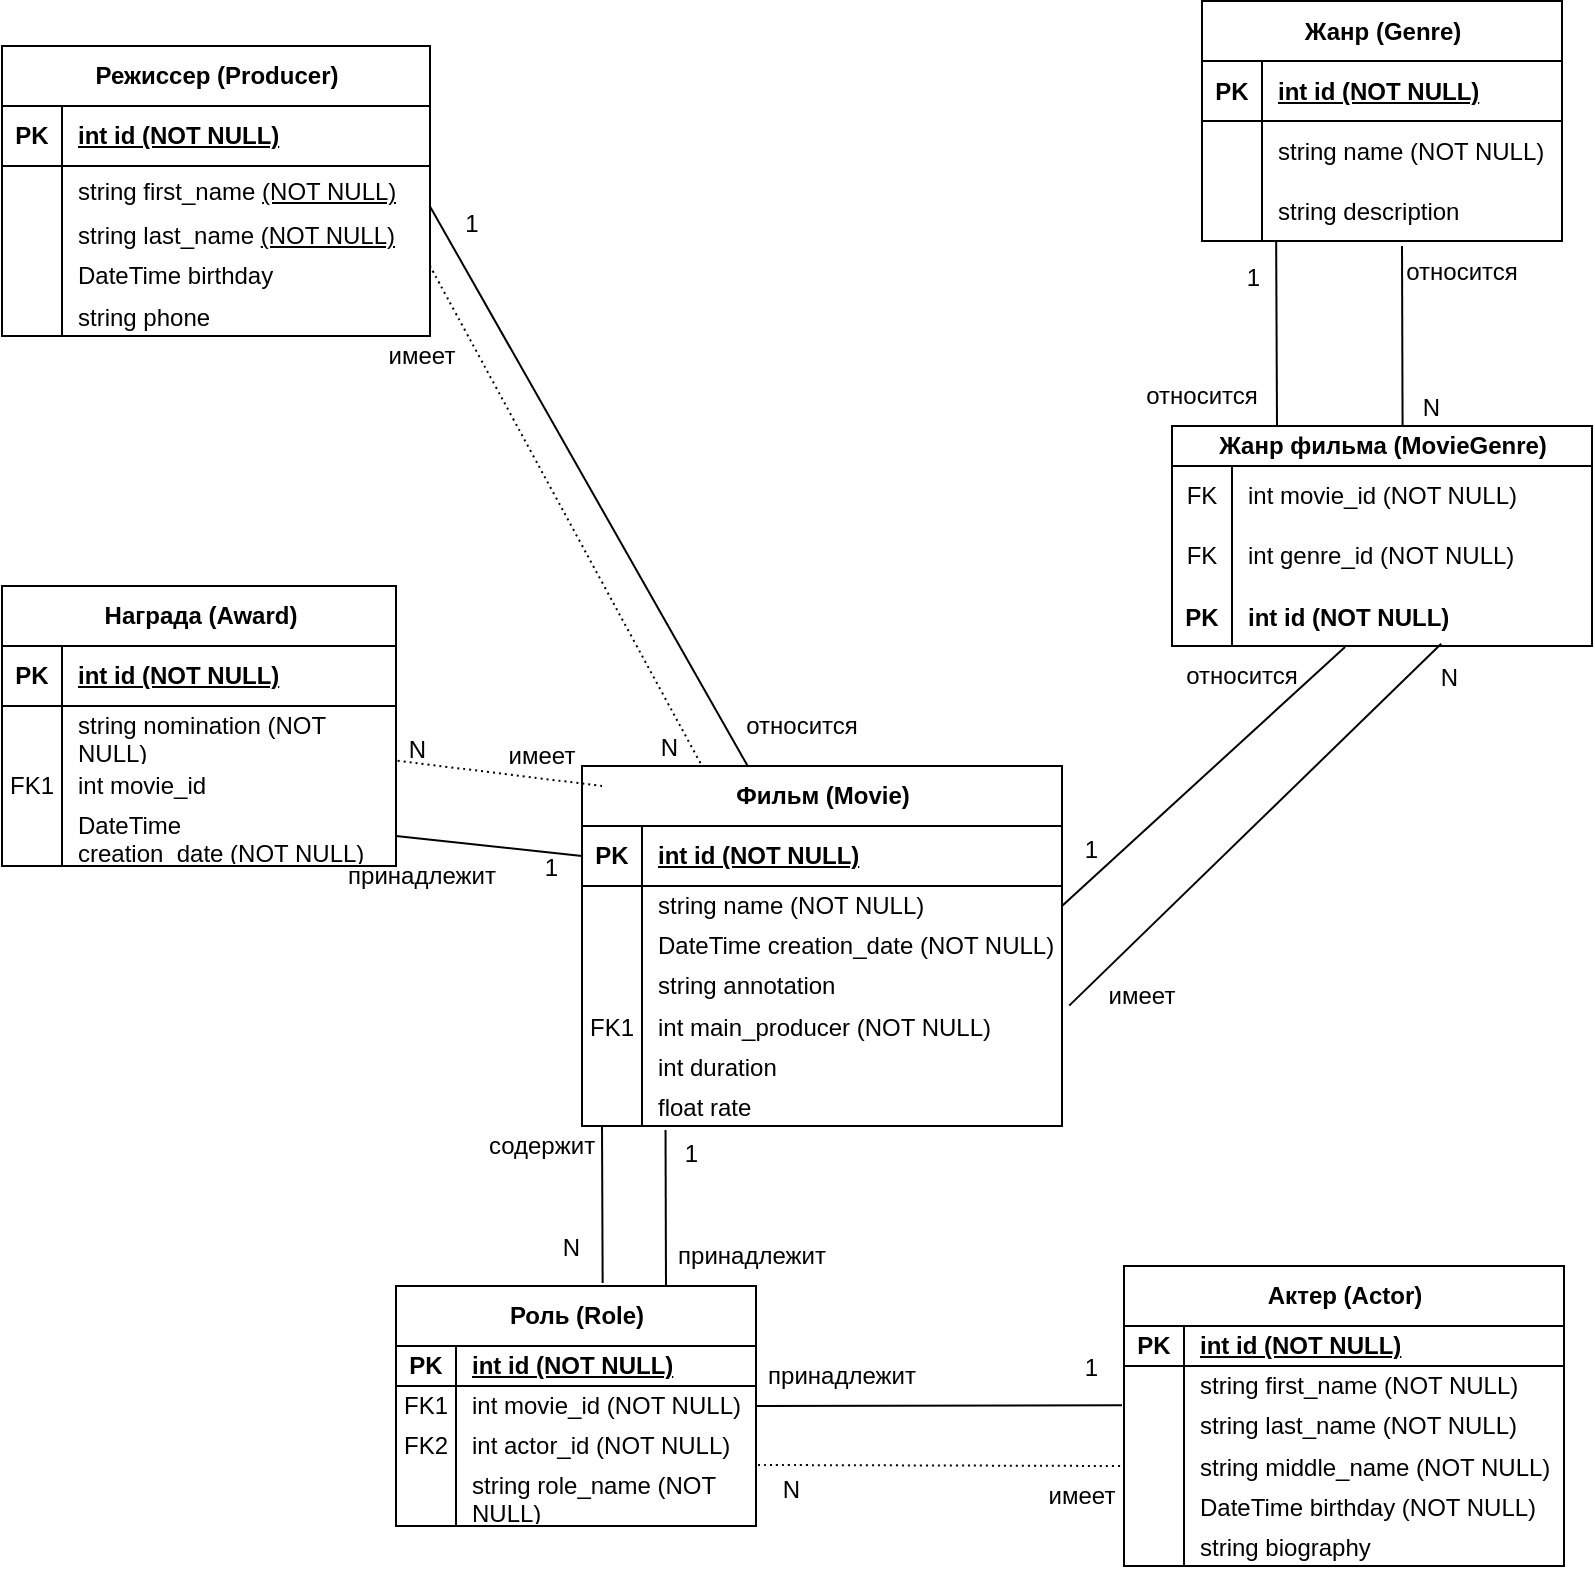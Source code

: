 <mxfile version="26.0.14">
  <diagram id="R2lEEEUBdFMjLlhIrx00" name="Page-1">
    <mxGraphModel dx="992" dy="428" grid="1" gridSize="10" guides="1" tooltips="1" connect="1" arrows="1" fold="1" page="1" pageScale="1" pageWidth="850" pageHeight="1100" math="0" shadow="0" extFonts="Permanent Marker^https://fonts.googleapis.com/css?family=Permanent+Marker">
      <root>
        <mxCell id="0" />
        <mxCell id="1" parent="0" />
        <mxCell id="qxMyWzPqdfgqMwpPQ5BD-3" value="Фильм (Movie)" style="shape=table;startSize=30;container=1;collapsible=1;childLayout=tableLayout;fixedRows=1;rowLines=0;fontStyle=1;align=center;resizeLast=1;html=1;" parent="1" vertex="1">
          <mxGeometry x="310" y="400" width="240" height="180" as="geometry" />
        </mxCell>
        <mxCell id="qxMyWzPqdfgqMwpPQ5BD-4" value="" style="shape=tableRow;horizontal=0;startSize=0;swimlaneHead=0;swimlaneBody=0;fillColor=none;collapsible=0;dropTarget=0;points=[[0,0.5],[1,0.5]];portConstraint=eastwest;top=0;left=0;right=0;bottom=1;" parent="qxMyWzPqdfgqMwpPQ5BD-3" vertex="1">
          <mxGeometry y="30" width="240" height="30" as="geometry" />
        </mxCell>
        <mxCell id="qxMyWzPqdfgqMwpPQ5BD-5" value="PK" style="shape=partialRectangle;connectable=0;fillColor=none;top=0;left=0;bottom=0;right=0;fontStyle=1;overflow=hidden;whiteSpace=wrap;html=1;" parent="qxMyWzPqdfgqMwpPQ5BD-4" vertex="1">
          <mxGeometry width="30" height="30" as="geometry">
            <mxRectangle width="30" height="30" as="alternateBounds" />
          </mxGeometry>
        </mxCell>
        <mxCell id="qxMyWzPqdfgqMwpPQ5BD-6" value="int id&amp;nbsp;(NOT NULL)" style="shape=partialRectangle;connectable=0;fillColor=none;top=0;left=0;bottom=0;right=0;align=left;spacingLeft=6;fontStyle=5;overflow=hidden;whiteSpace=wrap;html=1;" parent="qxMyWzPqdfgqMwpPQ5BD-4" vertex="1">
          <mxGeometry x="30" width="210" height="30" as="geometry">
            <mxRectangle width="210" height="30" as="alternateBounds" />
          </mxGeometry>
        </mxCell>
        <mxCell id="qxMyWzPqdfgqMwpPQ5BD-7" value="" style="shape=tableRow;horizontal=0;startSize=0;swimlaneHead=0;swimlaneBody=0;fillColor=none;collapsible=0;dropTarget=0;points=[[0,0.5],[1,0.5]];portConstraint=eastwest;top=0;left=0;right=0;bottom=0;" parent="qxMyWzPqdfgqMwpPQ5BD-3" vertex="1">
          <mxGeometry y="60" width="240" height="20" as="geometry" />
        </mxCell>
        <mxCell id="qxMyWzPqdfgqMwpPQ5BD-8" value="" style="shape=partialRectangle;connectable=0;fillColor=none;top=0;left=0;bottom=0;right=0;editable=1;overflow=hidden;whiteSpace=wrap;html=1;" parent="qxMyWzPqdfgqMwpPQ5BD-7" vertex="1">
          <mxGeometry width="30" height="20" as="geometry">
            <mxRectangle width="30" height="20" as="alternateBounds" />
          </mxGeometry>
        </mxCell>
        <mxCell id="qxMyWzPqdfgqMwpPQ5BD-9" value="string name (NOT NULL)" style="shape=partialRectangle;connectable=0;fillColor=none;top=0;left=0;bottom=0;right=0;align=left;spacingLeft=6;overflow=hidden;whiteSpace=wrap;html=1;" parent="qxMyWzPqdfgqMwpPQ5BD-7" vertex="1">
          <mxGeometry x="30" width="210" height="20" as="geometry">
            <mxRectangle width="210" height="20" as="alternateBounds" />
          </mxGeometry>
        </mxCell>
        <mxCell id="qxMyWzPqdfgqMwpPQ5BD-10" value="" style="shape=tableRow;horizontal=0;startSize=0;swimlaneHead=0;swimlaneBody=0;fillColor=none;collapsible=0;dropTarget=0;points=[[0,0.5],[1,0.5]];portConstraint=eastwest;top=0;left=0;right=0;bottom=0;" parent="qxMyWzPqdfgqMwpPQ5BD-3" vertex="1">
          <mxGeometry y="80" width="240" height="20" as="geometry" />
        </mxCell>
        <mxCell id="qxMyWzPqdfgqMwpPQ5BD-11" value="" style="shape=partialRectangle;connectable=0;fillColor=none;top=0;left=0;bottom=0;right=0;editable=1;overflow=hidden;whiteSpace=wrap;html=1;" parent="qxMyWzPqdfgqMwpPQ5BD-10" vertex="1">
          <mxGeometry width="30" height="20" as="geometry">
            <mxRectangle width="30" height="20" as="alternateBounds" />
          </mxGeometry>
        </mxCell>
        <mxCell id="qxMyWzPqdfgqMwpPQ5BD-12" value="DateTime creation_date (NOT NULL)" style="shape=partialRectangle;connectable=0;fillColor=none;top=0;left=0;bottom=0;right=0;align=left;spacingLeft=6;overflow=hidden;whiteSpace=wrap;html=1;" parent="qxMyWzPqdfgqMwpPQ5BD-10" vertex="1">
          <mxGeometry x="30" width="210" height="20" as="geometry">
            <mxRectangle width="210" height="20" as="alternateBounds" />
          </mxGeometry>
        </mxCell>
        <mxCell id="qxMyWzPqdfgqMwpPQ5BD-13" value="" style="shape=tableRow;horizontal=0;startSize=0;swimlaneHead=0;swimlaneBody=0;fillColor=none;collapsible=0;dropTarget=0;points=[[0,0.5],[1,0.5]];portConstraint=eastwest;top=0;left=0;right=0;bottom=0;" parent="qxMyWzPqdfgqMwpPQ5BD-3" vertex="1">
          <mxGeometry y="100" width="240" height="20" as="geometry" />
        </mxCell>
        <mxCell id="qxMyWzPqdfgqMwpPQ5BD-14" value="" style="shape=partialRectangle;connectable=0;fillColor=none;top=0;left=0;bottom=0;right=0;editable=1;overflow=hidden;whiteSpace=wrap;html=1;" parent="qxMyWzPqdfgqMwpPQ5BD-13" vertex="1">
          <mxGeometry width="30" height="20" as="geometry">
            <mxRectangle width="30" height="20" as="alternateBounds" />
          </mxGeometry>
        </mxCell>
        <mxCell id="qxMyWzPqdfgqMwpPQ5BD-15" value="string annotation" style="shape=partialRectangle;connectable=0;fillColor=none;top=0;left=0;bottom=0;right=0;align=left;spacingLeft=6;overflow=hidden;whiteSpace=wrap;html=1;" parent="qxMyWzPqdfgqMwpPQ5BD-13" vertex="1">
          <mxGeometry x="30" width="210" height="20" as="geometry">
            <mxRectangle width="210" height="20" as="alternateBounds" />
          </mxGeometry>
        </mxCell>
        <mxCell id="qxMyWzPqdfgqMwpPQ5BD-17" value="" style="shape=tableRow;horizontal=0;startSize=0;swimlaneHead=0;swimlaneBody=0;fillColor=none;collapsible=0;dropTarget=0;points=[[0,0.5],[1,0.5]];portConstraint=eastwest;top=0;left=0;right=0;bottom=0;" parent="qxMyWzPqdfgqMwpPQ5BD-3" vertex="1">
          <mxGeometry y="120" width="240" height="20" as="geometry" />
        </mxCell>
        <mxCell id="qxMyWzPqdfgqMwpPQ5BD-18" value="FK1" style="shape=partialRectangle;connectable=0;fillColor=none;top=0;left=0;bottom=0;right=0;editable=1;overflow=hidden;" parent="qxMyWzPqdfgqMwpPQ5BD-17" vertex="1">
          <mxGeometry width="30" height="20" as="geometry">
            <mxRectangle width="30" height="20" as="alternateBounds" />
          </mxGeometry>
        </mxCell>
        <mxCell id="qxMyWzPqdfgqMwpPQ5BD-19" value="int main_producer (NOT NULL)" style="shape=partialRectangle;connectable=0;fillColor=none;top=0;left=0;bottom=0;right=0;align=left;spacingLeft=6;overflow=hidden;" parent="qxMyWzPqdfgqMwpPQ5BD-17" vertex="1">
          <mxGeometry x="30" width="210" height="20" as="geometry">
            <mxRectangle width="210" height="20" as="alternateBounds" />
          </mxGeometry>
        </mxCell>
        <mxCell id="tSDNeqlSTbHbwNg6o-KT-6" value="" style="shape=tableRow;horizontal=0;startSize=0;swimlaneHead=0;swimlaneBody=0;fillColor=none;collapsible=0;dropTarget=0;points=[[0,0.5],[1,0.5]];portConstraint=eastwest;top=0;left=0;right=0;bottom=0;" parent="qxMyWzPqdfgqMwpPQ5BD-3" vertex="1">
          <mxGeometry y="140" width="240" height="20" as="geometry" />
        </mxCell>
        <mxCell id="tSDNeqlSTbHbwNg6o-KT-7" value="" style="shape=partialRectangle;connectable=0;fillColor=none;top=0;left=0;bottom=0;right=0;editable=1;overflow=hidden;" parent="tSDNeqlSTbHbwNg6o-KT-6" vertex="1">
          <mxGeometry width="30" height="20" as="geometry">
            <mxRectangle width="30" height="20" as="alternateBounds" />
          </mxGeometry>
        </mxCell>
        <mxCell id="tSDNeqlSTbHbwNg6o-KT-8" value="int duration" style="shape=partialRectangle;connectable=0;fillColor=none;top=0;left=0;bottom=0;right=0;align=left;spacingLeft=6;overflow=hidden;" parent="tSDNeqlSTbHbwNg6o-KT-6" vertex="1">
          <mxGeometry x="30" width="210" height="20" as="geometry">
            <mxRectangle width="210" height="20" as="alternateBounds" />
          </mxGeometry>
        </mxCell>
        <mxCell id="tSDNeqlSTbHbwNg6o-KT-10" value="" style="shape=tableRow;horizontal=0;startSize=0;swimlaneHead=0;swimlaneBody=0;fillColor=none;collapsible=0;dropTarget=0;points=[[0,0.5],[1,0.5]];portConstraint=eastwest;top=0;left=0;right=0;bottom=0;" parent="qxMyWzPqdfgqMwpPQ5BD-3" vertex="1">
          <mxGeometry y="160" width="240" height="20" as="geometry" />
        </mxCell>
        <mxCell id="tSDNeqlSTbHbwNg6o-KT-11" value="" style="shape=partialRectangle;connectable=0;fillColor=none;top=0;left=0;bottom=0;right=0;editable=1;overflow=hidden;" parent="tSDNeqlSTbHbwNg6o-KT-10" vertex="1">
          <mxGeometry width="30" height="20" as="geometry">
            <mxRectangle width="30" height="20" as="alternateBounds" />
          </mxGeometry>
        </mxCell>
        <mxCell id="tSDNeqlSTbHbwNg6o-KT-12" value="float rate" style="shape=partialRectangle;connectable=0;fillColor=none;top=0;left=0;bottom=0;right=0;align=left;spacingLeft=6;overflow=hidden;" parent="tSDNeqlSTbHbwNg6o-KT-10" vertex="1">
          <mxGeometry x="30" width="210" height="20" as="geometry">
            <mxRectangle width="210" height="20" as="alternateBounds" />
          </mxGeometry>
        </mxCell>
        <mxCell id="qxMyWzPqdfgqMwpPQ5BD-24" value="Режиссер (Producer)" style="shape=table;startSize=30;container=1;collapsible=1;childLayout=tableLayout;fixedRows=1;rowLines=0;fontStyle=1;align=center;resizeLast=1;html=1;" parent="1" vertex="1">
          <mxGeometry x="20" y="40" width="214" height="145" as="geometry" />
        </mxCell>
        <mxCell id="qxMyWzPqdfgqMwpPQ5BD-25" value="" style="shape=tableRow;horizontal=0;startSize=0;swimlaneHead=0;swimlaneBody=0;fillColor=none;collapsible=0;dropTarget=0;points=[[0,0.5],[1,0.5]];portConstraint=eastwest;top=0;left=0;right=0;bottom=1;" parent="qxMyWzPqdfgqMwpPQ5BD-24" vertex="1">
          <mxGeometry y="30" width="214" height="30" as="geometry" />
        </mxCell>
        <mxCell id="qxMyWzPqdfgqMwpPQ5BD-26" value="PK" style="shape=partialRectangle;connectable=0;fillColor=none;top=0;left=0;bottom=0;right=0;fontStyle=1;overflow=hidden;whiteSpace=wrap;html=1;" parent="qxMyWzPqdfgqMwpPQ5BD-25" vertex="1">
          <mxGeometry width="30" height="30" as="geometry">
            <mxRectangle width="30" height="30" as="alternateBounds" />
          </mxGeometry>
        </mxCell>
        <mxCell id="qxMyWzPqdfgqMwpPQ5BD-27" value="int id (NOT NULL)" style="shape=partialRectangle;connectable=0;fillColor=none;top=0;left=0;bottom=0;right=0;align=left;spacingLeft=6;fontStyle=5;overflow=hidden;whiteSpace=wrap;html=1;" parent="qxMyWzPqdfgqMwpPQ5BD-25" vertex="1">
          <mxGeometry x="30" width="184" height="30" as="geometry">
            <mxRectangle width="184" height="30" as="alternateBounds" />
          </mxGeometry>
        </mxCell>
        <mxCell id="qxMyWzPqdfgqMwpPQ5BD-28" value="" style="shape=tableRow;horizontal=0;startSize=0;swimlaneHead=0;swimlaneBody=0;fillColor=none;collapsible=0;dropTarget=0;points=[[0,0.5],[1,0.5]];portConstraint=eastwest;top=0;left=0;right=0;bottom=0;" parent="qxMyWzPqdfgqMwpPQ5BD-24" vertex="1">
          <mxGeometry y="60" width="214" height="25" as="geometry" />
        </mxCell>
        <mxCell id="qxMyWzPqdfgqMwpPQ5BD-29" value="" style="shape=partialRectangle;connectable=0;fillColor=none;top=0;left=0;bottom=0;right=0;editable=1;overflow=hidden;whiteSpace=wrap;html=1;" parent="qxMyWzPqdfgqMwpPQ5BD-28" vertex="1">
          <mxGeometry width="30" height="25" as="geometry">
            <mxRectangle width="30" height="25" as="alternateBounds" />
          </mxGeometry>
        </mxCell>
        <mxCell id="qxMyWzPqdfgqMwpPQ5BD-30" value="string first_name&amp;nbsp;&lt;span style=&quot;text-decoration-line: underline;&quot;&gt;(NOT NULL)&lt;/span&gt;" style="shape=partialRectangle;connectable=0;fillColor=none;top=0;left=0;bottom=0;right=0;align=left;spacingLeft=6;overflow=hidden;whiteSpace=wrap;html=1;" parent="qxMyWzPqdfgqMwpPQ5BD-28" vertex="1">
          <mxGeometry x="30" width="184" height="25" as="geometry">
            <mxRectangle width="184" height="25" as="alternateBounds" />
          </mxGeometry>
        </mxCell>
        <mxCell id="qxMyWzPqdfgqMwpPQ5BD-31" value="" style="shape=tableRow;horizontal=0;startSize=0;swimlaneHead=0;swimlaneBody=0;fillColor=none;collapsible=0;dropTarget=0;points=[[0,0.5],[1,0.5]];portConstraint=eastwest;top=0;left=0;right=0;bottom=0;" parent="qxMyWzPqdfgqMwpPQ5BD-24" vertex="1">
          <mxGeometry y="85" width="214" height="20" as="geometry" />
        </mxCell>
        <mxCell id="qxMyWzPqdfgqMwpPQ5BD-32" value="" style="shape=partialRectangle;connectable=0;fillColor=none;top=0;left=0;bottom=0;right=0;editable=1;overflow=hidden;whiteSpace=wrap;html=1;" parent="qxMyWzPqdfgqMwpPQ5BD-31" vertex="1">
          <mxGeometry width="30" height="20" as="geometry">
            <mxRectangle width="30" height="20" as="alternateBounds" />
          </mxGeometry>
        </mxCell>
        <mxCell id="qxMyWzPqdfgqMwpPQ5BD-33" value="string last_name&amp;nbsp;&lt;span style=&quot;text-decoration-line: underline;&quot;&gt;(NOT NULL)&lt;/span&gt;" style="shape=partialRectangle;connectable=0;fillColor=none;top=0;left=0;bottom=0;right=0;align=left;spacingLeft=6;overflow=hidden;whiteSpace=wrap;html=1;" parent="qxMyWzPqdfgqMwpPQ5BD-31" vertex="1">
          <mxGeometry x="30" width="184" height="20" as="geometry">
            <mxRectangle width="184" height="20" as="alternateBounds" />
          </mxGeometry>
        </mxCell>
        <mxCell id="qxMyWzPqdfgqMwpPQ5BD-34" value="" style="shape=tableRow;horizontal=0;startSize=0;swimlaneHead=0;swimlaneBody=0;fillColor=none;collapsible=0;dropTarget=0;points=[[0,0.5],[1,0.5]];portConstraint=eastwest;top=0;left=0;right=0;bottom=0;" parent="qxMyWzPqdfgqMwpPQ5BD-24" vertex="1">
          <mxGeometry y="105" width="214" height="20" as="geometry" />
        </mxCell>
        <mxCell id="qxMyWzPqdfgqMwpPQ5BD-35" value="" style="shape=partialRectangle;connectable=0;fillColor=none;top=0;left=0;bottom=0;right=0;editable=1;overflow=hidden;whiteSpace=wrap;html=1;" parent="qxMyWzPqdfgqMwpPQ5BD-34" vertex="1">
          <mxGeometry width="30" height="20" as="geometry">
            <mxRectangle width="30" height="20" as="alternateBounds" />
          </mxGeometry>
        </mxCell>
        <mxCell id="qxMyWzPqdfgqMwpPQ5BD-36" value="DateTime birthday" style="shape=partialRectangle;connectable=0;fillColor=none;top=0;left=0;bottom=0;right=0;align=left;spacingLeft=6;overflow=hidden;whiteSpace=wrap;html=1;" parent="qxMyWzPqdfgqMwpPQ5BD-34" vertex="1">
          <mxGeometry x="30" width="184" height="20" as="geometry">
            <mxRectangle width="184" height="20" as="alternateBounds" />
          </mxGeometry>
        </mxCell>
        <mxCell id="qxMyWzPqdfgqMwpPQ5BD-38" value="" style="shape=tableRow;horizontal=0;startSize=0;swimlaneHead=0;swimlaneBody=0;fillColor=none;collapsible=0;dropTarget=0;points=[[0,0.5],[1,0.5]];portConstraint=eastwest;top=0;left=0;right=0;bottom=0;" parent="qxMyWzPqdfgqMwpPQ5BD-24" vertex="1">
          <mxGeometry y="125" width="214" height="20" as="geometry" />
        </mxCell>
        <mxCell id="qxMyWzPqdfgqMwpPQ5BD-39" value="" style="shape=partialRectangle;connectable=0;fillColor=none;top=0;left=0;bottom=0;right=0;editable=1;overflow=hidden;" parent="qxMyWzPqdfgqMwpPQ5BD-38" vertex="1">
          <mxGeometry width="30" height="20" as="geometry">
            <mxRectangle width="30" height="20" as="alternateBounds" />
          </mxGeometry>
        </mxCell>
        <mxCell id="qxMyWzPqdfgqMwpPQ5BD-40" value="string phone" style="shape=partialRectangle;connectable=0;fillColor=none;top=0;left=0;bottom=0;right=0;align=left;spacingLeft=6;overflow=hidden;" parent="qxMyWzPqdfgqMwpPQ5BD-38" vertex="1">
          <mxGeometry x="30" width="184" height="20" as="geometry">
            <mxRectangle width="184" height="20" as="alternateBounds" />
          </mxGeometry>
        </mxCell>
        <mxCell id="qxMyWzPqdfgqMwpPQ5BD-41" value="" style="endArrow=none;html=1;rounded=0;dashed=1;dashPattern=1 2;fontSize=12;startSize=8;endSize=8;curved=1;entryX=0.25;entryY=0;entryDx=0;entryDy=0;" parent="1" target="qxMyWzPqdfgqMwpPQ5BD-3" edge="1">
          <mxGeometry relative="1" as="geometry">
            <mxPoint x="234" y="150" as="sourcePoint" />
            <mxPoint x="390" y="150" as="targetPoint" />
          </mxGeometry>
        </mxCell>
        <mxCell id="qxMyWzPqdfgqMwpPQ5BD-42" value="N" style="resizable=0;html=1;whiteSpace=wrap;align=right;verticalAlign=bottom;" parent="qxMyWzPqdfgqMwpPQ5BD-41" connectable="0" vertex="1">
          <mxGeometry x="1" relative="1" as="geometry">
            <mxPoint x="-10" as="offset" />
          </mxGeometry>
        </mxCell>
        <mxCell id="qxMyWzPqdfgqMwpPQ5BD-43" value="имеет" style="text;html=1;align=center;verticalAlign=middle;whiteSpace=wrap;rounded=0;" parent="1" vertex="1">
          <mxGeometry x="200" y="180" width="60" height="30" as="geometry" />
        </mxCell>
        <mxCell id="qxMyWzPqdfgqMwpPQ5BD-44" value="" style="endArrow=none;html=1;rounded=0;fontSize=12;startSize=8;endSize=8;curved=1;exitX=0.999;exitY=0.794;exitDx=0;exitDy=0;exitPerimeter=0;entryX=0.346;entryY=0.002;entryDx=0;entryDy=0;entryPerimeter=0;" parent="1" source="qxMyWzPqdfgqMwpPQ5BD-28" target="qxMyWzPqdfgqMwpPQ5BD-3" edge="1">
          <mxGeometry relative="1" as="geometry">
            <mxPoint x="230" y="120" as="sourcePoint" />
            <mxPoint x="390" y="120" as="targetPoint" />
          </mxGeometry>
        </mxCell>
        <mxCell id="qxMyWzPqdfgqMwpPQ5BD-45" value="" style="resizable=0;html=1;whiteSpace=wrap;align=right;verticalAlign=bottom;" parent="qxMyWzPqdfgqMwpPQ5BD-44" connectable="0" vertex="1">
          <mxGeometry x="1" relative="1" as="geometry">
            <mxPoint x="-140" as="offset" />
          </mxGeometry>
        </mxCell>
        <mxCell id="qxMyWzPqdfgqMwpPQ5BD-46" value="относится" style="text;html=1;align=center;verticalAlign=middle;whiteSpace=wrap;rounded=0;" parent="1" vertex="1">
          <mxGeometry x="390" y="365" width="60" height="30" as="geometry" />
        </mxCell>
        <mxCell id="qxMyWzPqdfgqMwpPQ5BD-47" value="Награда (Award)" style="shape=table;startSize=30;container=1;collapsible=1;childLayout=tableLayout;fixedRows=1;rowLines=0;fontStyle=1;align=center;resizeLast=1;html=1;" parent="1" vertex="1">
          <mxGeometry x="20" y="310" width="197" height="140" as="geometry" />
        </mxCell>
        <mxCell id="qxMyWzPqdfgqMwpPQ5BD-48" value="" style="shape=tableRow;horizontal=0;startSize=0;swimlaneHead=0;swimlaneBody=0;fillColor=none;collapsible=0;dropTarget=0;points=[[0,0.5],[1,0.5]];portConstraint=eastwest;top=0;left=0;right=0;bottom=1;" parent="qxMyWzPqdfgqMwpPQ5BD-47" vertex="1">
          <mxGeometry y="30" width="197" height="30" as="geometry" />
        </mxCell>
        <mxCell id="qxMyWzPqdfgqMwpPQ5BD-49" value="PK" style="shape=partialRectangle;connectable=0;fillColor=none;top=0;left=0;bottom=0;right=0;fontStyle=1;overflow=hidden;whiteSpace=wrap;html=1;" parent="qxMyWzPqdfgqMwpPQ5BD-48" vertex="1">
          <mxGeometry width="30" height="30" as="geometry">
            <mxRectangle width="30" height="30" as="alternateBounds" />
          </mxGeometry>
        </mxCell>
        <mxCell id="qxMyWzPqdfgqMwpPQ5BD-50" value="int id&amp;nbsp;(NOT NULL)" style="shape=partialRectangle;connectable=0;fillColor=none;top=0;left=0;bottom=0;right=0;align=left;spacingLeft=6;fontStyle=5;overflow=hidden;whiteSpace=wrap;html=1;" parent="qxMyWzPqdfgqMwpPQ5BD-48" vertex="1">
          <mxGeometry x="30" width="167" height="30" as="geometry">
            <mxRectangle width="167" height="30" as="alternateBounds" />
          </mxGeometry>
        </mxCell>
        <mxCell id="qxMyWzPqdfgqMwpPQ5BD-51" value="" style="shape=tableRow;horizontal=0;startSize=0;swimlaneHead=0;swimlaneBody=0;fillColor=none;collapsible=0;dropTarget=0;points=[[0,0.5],[1,0.5]];portConstraint=eastwest;top=0;left=0;right=0;bottom=0;" parent="qxMyWzPqdfgqMwpPQ5BD-47" vertex="1">
          <mxGeometry y="60" width="197" height="30" as="geometry" />
        </mxCell>
        <mxCell id="qxMyWzPqdfgqMwpPQ5BD-52" value="" style="shape=partialRectangle;connectable=0;fillColor=none;top=0;left=0;bottom=0;right=0;editable=1;overflow=hidden;whiteSpace=wrap;html=1;" parent="qxMyWzPqdfgqMwpPQ5BD-51" vertex="1">
          <mxGeometry width="30" height="30" as="geometry">
            <mxRectangle width="30" height="30" as="alternateBounds" />
          </mxGeometry>
        </mxCell>
        <mxCell id="qxMyWzPqdfgqMwpPQ5BD-53" value="string nomination&amp;nbsp;(NOT NULL)" style="shape=partialRectangle;connectable=0;fillColor=none;top=0;left=0;bottom=0;right=0;align=left;spacingLeft=6;overflow=hidden;whiteSpace=wrap;html=1;" parent="qxMyWzPqdfgqMwpPQ5BD-51" vertex="1">
          <mxGeometry x="30" width="167" height="30" as="geometry">
            <mxRectangle width="167" height="30" as="alternateBounds" />
          </mxGeometry>
        </mxCell>
        <mxCell id="qxMyWzPqdfgqMwpPQ5BD-54" value="" style="shape=tableRow;horizontal=0;startSize=0;swimlaneHead=0;swimlaneBody=0;fillColor=none;collapsible=0;dropTarget=0;points=[[0,0.5],[1,0.5]];portConstraint=eastwest;top=0;left=0;right=0;bottom=0;" parent="qxMyWzPqdfgqMwpPQ5BD-47" vertex="1">
          <mxGeometry y="90" width="197" height="20" as="geometry" />
        </mxCell>
        <mxCell id="qxMyWzPqdfgqMwpPQ5BD-55" value="FK1" style="shape=partialRectangle;connectable=0;fillColor=none;top=0;left=0;bottom=0;right=0;editable=1;overflow=hidden;whiteSpace=wrap;html=1;" parent="qxMyWzPqdfgqMwpPQ5BD-54" vertex="1">
          <mxGeometry width="30" height="20" as="geometry">
            <mxRectangle width="30" height="20" as="alternateBounds" />
          </mxGeometry>
        </mxCell>
        <mxCell id="qxMyWzPqdfgqMwpPQ5BD-56" value="int movie_id" style="shape=partialRectangle;connectable=0;fillColor=none;top=0;left=0;bottom=0;right=0;align=left;spacingLeft=6;overflow=hidden;whiteSpace=wrap;html=1;" parent="qxMyWzPqdfgqMwpPQ5BD-54" vertex="1">
          <mxGeometry x="30" width="167" height="20" as="geometry">
            <mxRectangle width="167" height="20" as="alternateBounds" />
          </mxGeometry>
        </mxCell>
        <mxCell id="qxMyWzPqdfgqMwpPQ5BD-57" value="" style="shape=tableRow;horizontal=0;startSize=0;swimlaneHead=0;swimlaneBody=0;fillColor=none;collapsible=0;dropTarget=0;points=[[0,0.5],[1,0.5]];portConstraint=eastwest;top=0;left=0;right=0;bottom=0;" parent="qxMyWzPqdfgqMwpPQ5BD-47" vertex="1">
          <mxGeometry y="110" width="197" height="30" as="geometry" />
        </mxCell>
        <mxCell id="qxMyWzPqdfgqMwpPQ5BD-58" value="" style="shape=partialRectangle;connectable=0;fillColor=none;top=0;left=0;bottom=0;right=0;editable=1;overflow=hidden;whiteSpace=wrap;html=1;" parent="qxMyWzPqdfgqMwpPQ5BD-57" vertex="1">
          <mxGeometry width="30" height="30" as="geometry">
            <mxRectangle width="30" height="30" as="alternateBounds" />
          </mxGeometry>
        </mxCell>
        <mxCell id="qxMyWzPqdfgqMwpPQ5BD-59" value="DateTime creation_date&amp;nbsp;(NOT NULL)" style="shape=partialRectangle;connectable=0;fillColor=none;top=0;left=0;bottom=0;right=0;align=left;spacingLeft=6;overflow=hidden;whiteSpace=wrap;html=1;" parent="qxMyWzPqdfgqMwpPQ5BD-57" vertex="1">
          <mxGeometry x="30" width="167" height="30" as="geometry">
            <mxRectangle width="167" height="30" as="alternateBounds" />
          </mxGeometry>
        </mxCell>
        <mxCell id="qxMyWzPqdfgqMwpPQ5BD-60" value="" style="endArrow=none;html=1;rounded=0;dashed=1;dashPattern=1 2;fontSize=12;startSize=8;endSize=8;curved=1;entryX=0.999;entryY=0.909;entryDx=0;entryDy=0;entryPerimeter=0;exitX=1;exitY=1;exitDx=0;exitDy=0;" parent="1" source="qxMyWzPqdfgqMwpPQ5BD-62" target="qxMyWzPqdfgqMwpPQ5BD-51" edge="1">
          <mxGeometry relative="1" as="geometry">
            <mxPoint x="310" y="500" as="sourcePoint" />
            <mxPoint x="390" y="340" as="targetPoint" />
          </mxGeometry>
        </mxCell>
        <mxCell id="qxMyWzPqdfgqMwpPQ5BD-61" value="N" style="resizable=0;html=1;whiteSpace=wrap;align=right;verticalAlign=bottom;" parent="qxMyWzPqdfgqMwpPQ5BD-60" connectable="0" vertex="1">
          <mxGeometry x="1" relative="1" as="geometry">
            <mxPoint x="17" y="3" as="offset" />
          </mxGeometry>
        </mxCell>
        <mxCell id="qxMyWzPqdfgqMwpPQ5BD-62" value="имеет" style="text;html=1;align=center;verticalAlign=middle;whiteSpace=wrap;rounded=0;" parent="1" vertex="1">
          <mxGeometry x="260" y="380" width="60" height="30" as="geometry" />
        </mxCell>
        <mxCell id="qxMyWzPqdfgqMwpPQ5BD-67" value="" style="endArrow=none;html=1;rounded=0;fontSize=12;startSize=8;endSize=8;curved=1;exitX=1;exitY=0.5;exitDx=0;exitDy=0;entryX=0;entryY=0.5;entryDx=0;entryDy=0;" parent="1" source="qxMyWzPqdfgqMwpPQ5BD-57" target="qxMyWzPqdfgqMwpPQ5BD-4" edge="1">
          <mxGeometry relative="1" as="geometry">
            <mxPoint x="180" y="290" as="sourcePoint" />
            <mxPoint x="340" y="290" as="targetPoint" />
          </mxGeometry>
        </mxCell>
        <mxCell id="qxMyWzPqdfgqMwpPQ5BD-68" value="1" style="resizable=0;html=1;whiteSpace=wrap;align=right;verticalAlign=bottom;" parent="qxMyWzPqdfgqMwpPQ5BD-67" connectable="0" vertex="1">
          <mxGeometry x="1" relative="1" as="geometry">
            <mxPoint x="-10" y="15" as="offset" />
          </mxGeometry>
        </mxCell>
        <mxCell id="qxMyWzPqdfgqMwpPQ5BD-69" value="принадлежит" style="text;html=1;align=center;verticalAlign=middle;whiteSpace=wrap;rounded=0;" parent="1" vertex="1">
          <mxGeometry x="200" y="440" width="60" height="30" as="geometry" />
        </mxCell>
        <mxCell id="qxMyWzPqdfgqMwpPQ5BD-70" value="Роль (Role)" style="shape=table;startSize=30;container=1;collapsible=1;childLayout=tableLayout;fixedRows=1;rowLines=0;fontStyle=1;align=center;resizeLast=1;html=1;" parent="1" vertex="1">
          <mxGeometry x="217" y="660" width="180" height="120" as="geometry" />
        </mxCell>
        <mxCell id="qxMyWzPqdfgqMwpPQ5BD-71" value="" style="shape=tableRow;horizontal=0;startSize=0;swimlaneHead=0;swimlaneBody=0;fillColor=none;collapsible=0;dropTarget=0;points=[[0,0.5],[1,0.5]];portConstraint=eastwest;top=0;left=0;right=0;bottom=1;" parent="qxMyWzPqdfgqMwpPQ5BD-70" vertex="1">
          <mxGeometry y="30" width="180" height="20" as="geometry" />
        </mxCell>
        <mxCell id="qxMyWzPqdfgqMwpPQ5BD-72" value="PK" style="shape=partialRectangle;connectable=0;fillColor=none;top=0;left=0;bottom=0;right=0;fontStyle=1;overflow=hidden;whiteSpace=wrap;html=1;" parent="qxMyWzPqdfgqMwpPQ5BD-71" vertex="1">
          <mxGeometry width="30" height="20" as="geometry">
            <mxRectangle width="30" height="20" as="alternateBounds" />
          </mxGeometry>
        </mxCell>
        <mxCell id="qxMyWzPqdfgqMwpPQ5BD-73" value="int id&amp;nbsp;(NOT NULL)" style="shape=partialRectangle;connectable=0;fillColor=none;top=0;left=0;bottom=0;right=0;align=left;spacingLeft=6;fontStyle=5;overflow=hidden;whiteSpace=wrap;html=1;" parent="qxMyWzPqdfgqMwpPQ5BD-71" vertex="1">
          <mxGeometry x="30" width="150" height="20" as="geometry">
            <mxRectangle width="150" height="20" as="alternateBounds" />
          </mxGeometry>
        </mxCell>
        <mxCell id="qxMyWzPqdfgqMwpPQ5BD-74" value="" style="shape=tableRow;horizontal=0;startSize=0;swimlaneHead=0;swimlaneBody=0;fillColor=none;collapsible=0;dropTarget=0;points=[[0,0.5],[1,0.5]];portConstraint=eastwest;top=0;left=0;right=0;bottom=0;" parent="qxMyWzPqdfgqMwpPQ5BD-70" vertex="1">
          <mxGeometry y="50" width="180" height="20" as="geometry" />
        </mxCell>
        <mxCell id="qxMyWzPqdfgqMwpPQ5BD-75" value="FK1" style="shape=partialRectangle;connectable=0;fillColor=none;top=0;left=0;bottom=0;right=0;editable=1;overflow=hidden;whiteSpace=wrap;html=1;" parent="qxMyWzPqdfgqMwpPQ5BD-74" vertex="1">
          <mxGeometry width="30" height="20" as="geometry">
            <mxRectangle width="30" height="20" as="alternateBounds" />
          </mxGeometry>
        </mxCell>
        <mxCell id="qxMyWzPqdfgqMwpPQ5BD-76" value="int movie_id (NOT NULL)" style="shape=partialRectangle;connectable=0;fillColor=none;top=0;left=0;bottom=0;right=0;align=left;spacingLeft=6;overflow=hidden;whiteSpace=wrap;html=1;" parent="qxMyWzPqdfgqMwpPQ5BD-74" vertex="1">
          <mxGeometry x="30" width="150" height="20" as="geometry">
            <mxRectangle width="150" height="20" as="alternateBounds" />
          </mxGeometry>
        </mxCell>
        <mxCell id="qxMyWzPqdfgqMwpPQ5BD-77" value="" style="shape=tableRow;horizontal=0;startSize=0;swimlaneHead=0;swimlaneBody=0;fillColor=none;collapsible=0;dropTarget=0;points=[[0,0.5],[1,0.5]];portConstraint=eastwest;top=0;left=0;right=0;bottom=0;" parent="qxMyWzPqdfgqMwpPQ5BD-70" vertex="1">
          <mxGeometry y="70" width="180" height="20" as="geometry" />
        </mxCell>
        <mxCell id="qxMyWzPqdfgqMwpPQ5BD-78" value="FK2" style="shape=partialRectangle;connectable=0;fillColor=none;top=0;left=0;bottom=0;right=0;editable=1;overflow=hidden;whiteSpace=wrap;html=1;" parent="qxMyWzPqdfgqMwpPQ5BD-77" vertex="1">
          <mxGeometry width="30" height="20" as="geometry">
            <mxRectangle width="30" height="20" as="alternateBounds" />
          </mxGeometry>
        </mxCell>
        <mxCell id="qxMyWzPqdfgqMwpPQ5BD-79" value="int actor_id (NOT NULL)" style="shape=partialRectangle;connectable=0;fillColor=none;top=0;left=0;bottom=0;right=0;align=left;spacingLeft=6;overflow=hidden;whiteSpace=wrap;html=1;" parent="qxMyWzPqdfgqMwpPQ5BD-77" vertex="1">
          <mxGeometry x="30" width="150" height="20" as="geometry">
            <mxRectangle width="150" height="20" as="alternateBounds" />
          </mxGeometry>
        </mxCell>
        <mxCell id="qxMyWzPqdfgqMwpPQ5BD-80" value="" style="shape=tableRow;horizontal=0;startSize=0;swimlaneHead=0;swimlaneBody=0;fillColor=none;collapsible=0;dropTarget=0;points=[[0,0.5],[1,0.5]];portConstraint=eastwest;top=0;left=0;right=0;bottom=0;" parent="qxMyWzPqdfgqMwpPQ5BD-70" vertex="1">
          <mxGeometry y="90" width="180" height="30" as="geometry" />
        </mxCell>
        <mxCell id="qxMyWzPqdfgqMwpPQ5BD-81" value="" style="shape=partialRectangle;connectable=0;fillColor=none;top=0;left=0;bottom=0;right=0;editable=1;overflow=hidden;whiteSpace=wrap;html=1;" parent="qxMyWzPqdfgqMwpPQ5BD-80" vertex="1">
          <mxGeometry width="30" height="30" as="geometry">
            <mxRectangle width="30" height="30" as="alternateBounds" />
          </mxGeometry>
        </mxCell>
        <mxCell id="qxMyWzPqdfgqMwpPQ5BD-82" value="string role_name (NOT NULL)" style="shape=partialRectangle;connectable=0;fillColor=none;top=0;left=0;bottom=0;right=0;align=left;spacingLeft=6;overflow=hidden;whiteSpace=wrap;html=1;" parent="qxMyWzPqdfgqMwpPQ5BD-80" vertex="1">
          <mxGeometry x="30" width="150" height="30" as="geometry">
            <mxRectangle width="150" height="30" as="alternateBounds" />
          </mxGeometry>
        </mxCell>
        <mxCell id="qxMyWzPqdfgqMwpPQ5BD-84" value="1" style="text;html=1;align=center;verticalAlign=middle;whiteSpace=wrap;rounded=0;" parent="1" vertex="1">
          <mxGeometry x="250" y="120" width="10" height="17.5" as="geometry" />
        </mxCell>
        <mxCell id="qxMyWzPqdfgqMwpPQ5BD-87" value="" style="endArrow=none;html=1;rounded=0;fontSize=12;startSize=8;endSize=8;curved=1;entryX=0.574;entryY=-0.012;entryDx=0;entryDy=0;entryPerimeter=0;" parent="1" target="qxMyWzPqdfgqMwpPQ5BD-70" edge="1">
          <mxGeometry relative="1" as="geometry">
            <mxPoint x="320" y="580" as="sourcePoint" />
            <mxPoint x="400" y="650" as="targetPoint" />
          </mxGeometry>
        </mxCell>
        <mxCell id="qxMyWzPqdfgqMwpPQ5BD-89" value="N" style="resizable=0;html=1;whiteSpace=wrap;align=right;verticalAlign=bottom;" parent="qxMyWzPqdfgqMwpPQ5BD-87" connectable="0" vertex="1">
          <mxGeometry x="1" relative="1" as="geometry">
            <mxPoint x="-10" y="-9" as="offset" />
          </mxGeometry>
        </mxCell>
        <mxCell id="qxMyWzPqdfgqMwpPQ5BD-90" value="содержит" style="text;html=1;align=center;verticalAlign=middle;whiteSpace=wrap;rounded=0;" parent="1" vertex="1">
          <mxGeometry x="270" y="580" width="40" height="20" as="geometry" />
        </mxCell>
        <mxCell id="qxMyWzPqdfgqMwpPQ5BD-91" value="" style="endArrow=none;html=1;rounded=0;fontSize=12;startSize=8;endSize=8;curved=1;exitX=0.75;exitY=0;exitDx=0;exitDy=0;entryX=0.174;entryY=1.1;entryDx=0;entryDy=0;entryPerimeter=0;" parent="1" source="qxMyWzPqdfgqMwpPQ5BD-70" target="tSDNeqlSTbHbwNg6o-KT-10" edge="1">
          <mxGeometry relative="1" as="geometry">
            <mxPoint x="290" y="650" as="sourcePoint" />
            <mxPoint x="352" y="570" as="targetPoint" />
          </mxGeometry>
        </mxCell>
        <mxCell id="qxMyWzPqdfgqMwpPQ5BD-92" value="1" style="resizable=0;html=1;whiteSpace=wrap;align=right;verticalAlign=bottom;" parent="qxMyWzPqdfgqMwpPQ5BD-91" connectable="0" vertex="1">
          <mxGeometry x="1" relative="1" as="geometry">
            <mxPoint x="18" y="20" as="offset" />
          </mxGeometry>
        </mxCell>
        <mxCell id="qxMyWzPqdfgqMwpPQ5BD-93" value="принадлежит" style="text;html=1;align=center;verticalAlign=middle;whiteSpace=wrap;rounded=0;" parent="1" vertex="1">
          <mxGeometry x="365" y="630" width="60" height="30" as="geometry" />
        </mxCell>
        <mxCell id="qxMyWzPqdfgqMwpPQ5BD-94" value="Актер (Actor)" style="shape=table;startSize=30;container=1;collapsible=1;childLayout=tableLayout;fixedRows=1;rowLines=0;fontStyle=1;align=center;resizeLast=1;html=1;" parent="1" vertex="1">
          <mxGeometry x="581" y="650" width="220" height="150" as="geometry" />
        </mxCell>
        <mxCell id="qxMyWzPqdfgqMwpPQ5BD-95" value="" style="shape=tableRow;horizontal=0;startSize=0;swimlaneHead=0;swimlaneBody=0;fillColor=none;collapsible=0;dropTarget=0;points=[[0,0.5],[1,0.5]];portConstraint=eastwest;top=0;left=0;right=0;bottom=1;" parent="qxMyWzPqdfgqMwpPQ5BD-94" vertex="1">
          <mxGeometry y="30" width="220" height="20" as="geometry" />
        </mxCell>
        <mxCell id="qxMyWzPqdfgqMwpPQ5BD-96" value="PK" style="shape=partialRectangle;connectable=0;fillColor=none;top=0;left=0;bottom=0;right=0;fontStyle=1;overflow=hidden;whiteSpace=wrap;html=1;" parent="qxMyWzPqdfgqMwpPQ5BD-95" vertex="1">
          <mxGeometry width="30" height="20" as="geometry">
            <mxRectangle width="30" height="20" as="alternateBounds" />
          </mxGeometry>
        </mxCell>
        <mxCell id="qxMyWzPqdfgqMwpPQ5BD-97" value="int id&amp;nbsp;(NOT NULL)" style="shape=partialRectangle;connectable=0;fillColor=none;top=0;left=0;bottom=0;right=0;align=left;spacingLeft=6;fontStyle=5;overflow=hidden;whiteSpace=wrap;html=1;" parent="qxMyWzPqdfgqMwpPQ5BD-95" vertex="1">
          <mxGeometry x="30" width="190" height="20" as="geometry">
            <mxRectangle width="190" height="20" as="alternateBounds" />
          </mxGeometry>
        </mxCell>
        <mxCell id="qxMyWzPqdfgqMwpPQ5BD-98" value="" style="shape=tableRow;horizontal=0;startSize=0;swimlaneHead=0;swimlaneBody=0;fillColor=none;collapsible=0;dropTarget=0;points=[[0,0.5],[1,0.5]];portConstraint=eastwest;top=0;left=0;right=0;bottom=0;" parent="qxMyWzPqdfgqMwpPQ5BD-94" vertex="1">
          <mxGeometry y="50" width="220" height="20" as="geometry" />
        </mxCell>
        <mxCell id="qxMyWzPqdfgqMwpPQ5BD-99" value="" style="shape=partialRectangle;connectable=0;fillColor=none;top=0;left=0;bottom=0;right=0;editable=1;overflow=hidden;whiteSpace=wrap;html=1;" parent="qxMyWzPqdfgqMwpPQ5BD-98" vertex="1">
          <mxGeometry width="30" height="20" as="geometry">
            <mxRectangle width="30" height="20" as="alternateBounds" />
          </mxGeometry>
        </mxCell>
        <mxCell id="qxMyWzPqdfgqMwpPQ5BD-100" value="string first_name (NOT NULL)" style="shape=partialRectangle;connectable=0;fillColor=none;top=0;left=0;bottom=0;right=0;align=left;spacingLeft=6;overflow=hidden;whiteSpace=wrap;html=1;" parent="qxMyWzPqdfgqMwpPQ5BD-98" vertex="1">
          <mxGeometry x="30" width="190" height="20" as="geometry">
            <mxRectangle width="190" height="20" as="alternateBounds" />
          </mxGeometry>
        </mxCell>
        <mxCell id="qxMyWzPqdfgqMwpPQ5BD-101" value="" style="shape=tableRow;horizontal=0;startSize=0;swimlaneHead=0;swimlaneBody=0;fillColor=none;collapsible=0;dropTarget=0;points=[[0,0.5],[1,0.5]];portConstraint=eastwest;top=0;left=0;right=0;bottom=0;" parent="qxMyWzPqdfgqMwpPQ5BD-94" vertex="1">
          <mxGeometry y="70" width="220" height="20" as="geometry" />
        </mxCell>
        <mxCell id="qxMyWzPqdfgqMwpPQ5BD-102" value="" style="shape=partialRectangle;connectable=0;fillColor=none;top=0;left=0;bottom=0;right=0;editable=1;overflow=hidden;whiteSpace=wrap;html=1;" parent="qxMyWzPqdfgqMwpPQ5BD-101" vertex="1">
          <mxGeometry width="30" height="20" as="geometry">
            <mxRectangle width="30" height="20" as="alternateBounds" />
          </mxGeometry>
        </mxCell>
        <mxCell id="qxMyWzPqdfgqMwpPQ5BD-103" value="string last_name (NOT NULL)" style="shape=partialRectangle;connectable=0;fillColor=none;top=0;left=0;bottom=0;right=0;align=left;spacingLeft=6;overflow=hidden;whiteSpace=wrap;html=1;" parent="qxMyWzPqdfgqMwpPQ5BD-101" vertex="1">
          <mxGeometry x="30" width="190" height="20" as="geometry">
            <mxRectangle width="190" height="20" as="alternateBounds" />
          </mxGeometry>
        </mxCell>
        <mxCell id="tSDNeqlSTbHbwNg6o-KT-14" value="" style="shape=tableRow;horizontal=0;startSize=0;swimlaneHead=0;swimlaneBody=0;fillColor=none;collapsible=0;dropTarget=0;points=[[0,0.5],[1,0.5]];portConstraint=eastwest;top=0;left=0;right=0;bottom=0;" parent="qxMyWzPqdfgqMwpPQ5BD-94" vertex="1">
          <mxGeometry y="90" width="220" height="20" as="geometry" />
        </mxCell>
        <mxCell id="tSDNeqlSTbHbwNg6o-KT-15" value="" style="shape=partialRectangle;connectable=0;fillColor=none;top=0;left=0;bottom=0;right=0;editable=1;overflow=hidden;" parent="tSDNeqlSTbHbwNg6o-KT-14" vertex="1">
          <mxGeometry width="30" height="20" as="geometry">
            <mxRectangle width="30" height="20" as="alternateBounds" />
          </mxGeometry>
        </mxCell>
        <mxCell id="tSDNeqlSTbHbwNg6o-KT-16" value="string middle_name (NOT NULL)" style="shape=partialRectangle;connectable=0;fillColor=none;top=0;left=0;bottom=0;right=0;align=left;spacingLeft=6;overflow=hidden;" parent="tSDNeqlSTbHbwNg6o-KT-14" vertex="1">
          <mxGeometry x="30" width="190" height="20" as="geometry">
            <mxRectangle width="190" height="20" as="alternateBounds" />
          </mxGeometry>
        </mxCell>
        <mxCell id="tSDNeqlSTbHbwNg6o-KT-20" value="" style="shape=tableRow;horizontal=0;startSize=0;swimlaneHead=0;swimlaneBody=0;fillColor=none;collapsible=0;dropTarget=0;points=[[0,0.5],[1,0.5]];portConstraint=eastwest;top=0;left=0;right=0;bottom=0;" parent="qxMyWzPqdfgqMwpPQ5BD-94" vertex="1">
          <mxGeometry y="110" width="220" height="20" as="geometry" />
        </mxCell>
        <mxCell id="tSDNeqlSTbHbwNg6o-KT-21" value="" style="shape=partialRectangle;connectable=0;fillColor=none;top=0;left=0;bottom=0;right=0;editable=1;overflow=hidden;" parent="tSDNeqlSTbHbwNg6o-KT-20" vertex="1">
          <mxGeometry width="30" height="20" as="geometry">
            <mxRectangle width="30" height="20" as="alternateBounds" />
          </mxGeometry>
        </mxCell>
        <mxCell id="tSDNeqlSTbHbwNg6o-KT-22" value="DateTime birthday (NOT NULL)" style="shape=partialRectangle;connectable=0;fillColor=none;top=0;left=0;bottom=0;right=0;align=left;spacingLeft=6;overflow=hidden;" parent="tSDNeqlSTbHbwNg6o-KT-20" vertex="1">
          <mxGeometry x="30" width="190" height="20" as="geometry">
            <mxRectangle width="190" height="20" as="alternateBounds" />
          </mxGeometry>
        </mxCell>
        <mxCell id="tSDNeqlSTbHbwNg6o-KT-24" value="" style="shape=tableRow;horizontal=0;startSize=0;swimlaneHead=0;swimlaneBody=0;fillColor=none;collapsible=0;dropTarget=0;points=[[0,0.5],[1,0.5]];portConstraint=eastwest;top=0;left=0;right=0;bottom=0;" parent="qxMyWzPqdfgqMwpPQ5BD-94" vertex="1">
          <mxGeometry y="130" width="220" height="20" as="geometry" />
        </mxCell>
        <mxCell id="tSDNeqlSTbHbwNg6o-KT-25" value="" style="shape=partialRectangle;connectable=0;fillColor=none;top=0;left=0;bottom=0;right=0;editable=1;overflow=hidden;" parent="tSDNeqlSTbHbwNg6o-KT-24" vertex="1">
          <mxGeometry width="30" height="20" as="geometry">
            <mxRectangle width="30" height="20" as="alternateBounds" />
          </mxGeometry>
        </mxCell>
        <mxCell id="tSDNeqlSTbHbwNg6o-KT-26" value="string biography" style="shape=partialRectangle;connectable=0;fillColor=none;top=0;left=0;bottom=0;right=0;align=left;spacingLeft=6;overflow=hidden;" parent="tSDNeqlSTbHbwNg6o-KT-24" vertex="1">
          <mxGeometry x="30" width="190" height="20" as="geometry">
            <mxRectangle width="190" height="20" as="alternateBounds" />
          </mxGeometry>
        </mxCell>
        <mxCell id="qxMyWzPqdfgqMwpPQ5BD-111" value="" style="endArrow=none;html=1;rounded=0;dashed=1;dashPattern=1 2;fontSize=12;startSize=8;endSize=8;curved=1;exitX=1.006;exitY=-0.017;exitDx=0;exitDy=0;exitPerimeter=0;" parent="1" source="qxMyWzPqdfgqMwpPQ5BD-80" edge="1">
          <mxGeometry relative="1" as="geometry">
            <mxPoint x="420" y="750" as="sourcePoint" />
            <mxPoint x="580" y="750" as="targetPoint" />
          </mxGeometry>
        </mxCell>
        <mxCell id="qxMyWzPqdfgqMwpPQ5BD-112" value="N" style="resizable=0;html=1;whiteSpace=wrap;align=right;verticalAlign=bottom;" parent="qxMyWzPqdfgqMwpPQ5BD-111" connectable="0" vertex="1">
          <mxGeometry x="1" relative="1" as="geometry">
            <mxPoint x="-160" y="20" as="offset" />
          </mxGeometry>
        </mxCell>
        <mxCell id="qxMyWzPqdfgqMwpPQ5BD-113" value="имеет" style="text;html=1;align=center;verticalAlign=middle;whiteSpace=wrap;rounded=0;" parent="1" vertex="1">
          <mxGeometry x="530" y="750" width="60" height="30" as="geometry" />
        </mxCell>
        <mxCell id="qxMyWzPqdfgqMwpPQ5BD-114" value="" style="endArrow=none;html=1;rounded=0;fontSize=12;startSize=8;endSize=8;curved=1;exitX=1;exitY=0.5;exitDx=0;exitDy=0;" parent="1" source="qxMyWzPqdfgqMwpPQ5BD-74" edge="1">
          <mxGeometry relative="1" as="geometry">
            <mxPoint x="420" y="719.58" as="sourcePoint" />
            <mxPoint x="580" y="719.58" as="targetPoint" />
          </mxGeometry>
        </mxCell>
        <mxCell id="qxMyWzPqdfgqMwpPQ5BD-115" value="1" style="resizable=0;html=1;whiteSpace=wrap;align=right;verticalAlign=bottom;" parent="qxMyWzPqdfgqMwpPQ5BD-114" connectable="0" vertex="1">
          <mxGeometry x="1" relative="1" as="geometry">
            <mxPoint x="-10" y="-10" as="offset" />
          </mxGeometry>
        </mxCell>
        <mxCell id="qxMyWzPqdfgqMwpPQ5BD-116" value="принадлежит" style="text;html=1;align=center;verticalAlign=middle;whiteSpace=wrap;rounded=0;" parent="1" vertex="1">
          <mxGeometry x="410" y="690" width="60" height="30" as="geometry" />
        </mxCell>
        <mxCell id="qxMyWzPqdfgqMwpPQ5BD-117" value="Жанр фильма (MovieGenre)" style="shape=table;startSize=20;container=1;collapsible=1;childLayout=tableLayout;fixedRows=1;rowLines=0;fontStyle=1;align=center;resizeLast=1;html=1;" parent="1" vertex="1">
          <mxGeometry x="605" y="230" width="210" height="110" as="geometry" />
        </mxCell>
        <mxCell id="qxMyWzPqdfgqMwpPQ5BD-121" value="" style="shape=tableRow;horizontal=0;startSize=0;swimlaneHead=0;swimlaneBody=0;fillColor=none;collapsible=0;dropTarget=0;points=[[0,0.5],[1,0.5]];portConstraint=eastwest;top=0;left=0;right=0;bottom=0;" parent="qxMyWzPqdfgqMwpPQ5BD-117" vertex="1">
          <mxGeometry y="20" width="210" height="30" as="geometry" />
        </mxCell>
        <mxCell id="qxMyWzPqdfgqMwpPQ5BD-122" value="FK" style="shape=partialRectangle;connectable=0;fillColor=none;top=0;left=0;bottom=0;right=0;editable=1;overflow=hidden;whiteSpace=wrap;html=1;" parent="qxMyWzPqdfgqMwpPQ5BD-121" vertex="1">
          <mxGeometry width="30" height="30" as="geometry">
            <mxRectangle width="30" height="30" as="alternateBounds" />
          </mxGeometry>
        </mxCell>
        <mxCell id="qxMyWzPqdfgqMwpPQ5BD-123" value="int movie_id (NOT NULL)" style="shape=partialRectangle;connectable=0;fillColor=none;top=0;left=0;bottom=0;right=0;align=left;spacingLeft=6;overflow=hidden;whiteSpace=wrap;html=1;" parent="qxMyWzPqdfgqMwpPQ5BD-121" vertex="1">
          <mxGeometry x="30" width="180" height="30" as="geometry">
            <mxRectangle width="180" height="30" as="alternateBounds" />
          </mxGeometry>
        </mxCell>
        <mxCell id="qxMyWzPqdfgqMwpPQ5BD-124" value="" style="shape=tableRow;horizontal=0;startSize=0;swimlaneHead=0;swimlaneBody=0;fillColor=none;collapsible=0;dropTarget=0;points=[[0,0.5],[1,0.5]];portConstraint=eastwest;top=0;left=0;right=0;bottom=0;" parent="qxMyWzPqdfgqMwpPQ5BD-117" vertex="1">
          <mxGeometry y="50" width="210" height="30" as="geometry" />
        </mxCell>
        <mxCell id="qxMyWzPqdfgqMwpPQ5BD-125" value="&lt;div&gt;FK&lt;/div&gt;" style="shape=partialRectangle;connectable=0;fillColor=none;top=0;left=0;bottom=0;right=0;editable=1;overflow=hidden;whiteSpace=wrap;html=1;" parent="qxMyWzPqdfgqMwpPQ5BD-124" vertex="1">
          <mxGeometry width="30" height="30" as="geometry">
            <mxRectangle width="30" height="30" as="alternateBounds" />
          </mxGeometry>
        </mxCell>
        <mxCell id="qxMyWzPqdfgqMwpPQ5BD-126" value="int genre_id (NOT NULL)" style="shape=partialRectangle;connectable=0;fillColor=none;top=0;left=0;bottom=0;right=0;align=left;spacingLeft=6;overflow=hidden;whiteSpace=wrap;html=1;" parent="qxMyWzPqdfgqMwpPQ5BD-124" vertex="1">
          <mxGeometry x="30" width="180" height="30" as="geometry">
            <mxRectangle width="180" height="30" as="alternateBounds" />
          </mxGeometry>
        </mxCell>
        <mxCell id="MYfEGoxwKnjtZeB1u4UR-2" value="" style="shape=tableRow;horizontal=0;startSize=0;swimlaneHead=0;swimlaneBody=0;fillColor=none;collapsible=0;dropTarget=0;points=[[0,0.5],[1,0.5]];portConstraint=eastwest;top=0;left=0;right=0;bottom=0;" vertex="1" parent="qxMyWzPqdfgqMwpPQ5BD-117">
          <mxGeometry y="80" width="210" height="30" as="geometry" />
        </mxCell>
        <mxCell id="MYfEGoxwKnjtZeB1u4UR-3" value="PK" style="shape=partialRectangle;connectable=0;fillColor=none;top=0;left=0;bottom=0;right=0;editable=1;overflow=hidden;fontStyle=1" vertex="1" parent="MYfEGoxwKnjtZeB1u4UR-2">
          <mxGeometry width="30" height="30" as="geometry">
            <mxRectangle width="30" height="30" as="alternateBounds" />
          </mxGeometry>
        </mxCell>
        <mxCell id="MYfEGoxwKnjtZeB1u4UR-4" value="int id (NOT NULL)" style="shape=partialRectangle;connectable=0;fillColor=none;top=0;left=0;bottom=0;right=0;align=left;spacingLeft=6;overflow=hidden;fontStyle=1" vertex="1" parent="MYfEGoxwKnjtZeB1u4UR-2">
          <mxGeometry x="30" width="180" height="30" as="geometry">
            <mxRectangle width="180" height="30" as="alternateBounds" />
          </mxGeometry>
        </mxCell>
        <mxCell id="qxMyWzPqdfgqMwpPQ5BD-130" value="Жанр (Genre)" style="shape=table;startSize=30;container=1;collapsible=1;childLayout=tableLayout;fixedRows=1;rowLines=0;fontStyle=1;align=center;resizeLast=1;html=1;" parent="1" vertex="1">
          <mxGeometry x="620" y="17.5" width="180" height="120" as="geometry" />
        </mxCell>
        <mxCell id="qxMyWzPqdfgqMwpPQ5BD-131" value="" style="shape=tableRow;horizontal=0;startSize=0;swimlaneHead=0;swimlaneBody=0;fillColor=none;collapsible=0;dropTarget=0;points=[[0,0.5],[1,0.5]];portConstraint=eastwest;top=0;left=0;right=0;bottom=1;" parent="qxMyWzPqdfgqMwpPQ5BD-130" vertex="1">
          <mxGeometry y="30" width="180" height="30" as="geometry" />
        </mxCell>
        <mxCell id="qxMyWzPqdfgqMwpPQ5BD-132" value="PK" style="shape=partialRectangle;connectable=0;fillColor=none;top=0;left=0;bottom=0;right=0;fontStyle=1;overflow=hidden;whiteSpace=wrap;html=1;" parent="qxMyWzPqdfgqMwpPQ5BD-131" vertex="1">
          <mxGeometry width="30" height="30" as="geometry">
            <mxRectangle width="30" height="30" as="alternateBounds" />
          </mxGeometry>
        </mxCell>
        <mxCell id="qxMyWzPqdfgqMwpPQ5BD-133" value="int id&amp;nbsp;(NOT NULL)" style="shape=partialRectangle;connectable=0;fillColor=none;top=0;left=0;bottom=0;right=0;align=left;spacingLeft=6;fontStyle=5;overflow=hidden;whiteSpace=wrap;html=1;" parent="qxMyWzPqdfgqMwpPQ5BD-131" vertex="1">
          <mxGeometry x="30" width="150" height="30" as="geometry">
            <mxRectangle width="150" height="30" as="alternateBounds" />
          </mxGeometry>
        </mxCell>
        <mxCell id="qxMyWzPqdfgqMwpPQ5BD-134" value="" style="shape=tableRow;horizontal=0;startSize=0;swimlaneHead=0;swimlaneBody=0;fillColor=none;collapsible=0;dropTarget=0;points=[[0,0.5],[1,0.5]];portConstraint=eastwest;top=0;left=0;right=0;bottom=0;" parent="qxMyWzPqdfgqMwpPQ5BD-130" vertex="1">
          <mxGeometry y="60" width="180" height="30" as="geometry" />
        </mxCell>
        <mxCell id="qxMyWzPqdfgqMwpPQ5BD-135" value="" style="shape=partialRectangle;connectable=0;fillColor=none;top=0;left=0;bottom=0;right=0;editable=1;overflow=hidden;whiteSpace=wrap;html=1;" parent="qxMyWzPqdfgqMwpPQ5BD-134" vertex="1">
          <mxGeometry width="30" height="30" as="geometry">
            <mxRectangle width="30" height="30" as="alternateBounds" />
          </mxGeometry>
        </mxCell>
        <mxCell id="qxMyWzPqdfgqMwpPQ5BD-136" value="string name (NOT NULL)" style="shape=partialRectangle;connectable=0;fillColor=none;top=0;left=0;bottom=0;right=0;align=left;spacingLeft=6;overflow=hidden;whiteSpace=wrap;html=1;" parent="qxMyWzPqdfgqMwpPQ5BD-134" vertex="1">
          <mxGeometry x="30" width="150" height="30" as="geometry">
            <mxRectangle width="150" height="30" as="alternateBounds" />
          </mxGeometry>
        </mxCell>
        <mxCell id="qxMyWzPqdfgqMwpPQ5BD-137" value="" style="shape=tableRow;horizontal=0;startSize=0;swimlaneHead=0;swimlaneBody=0;fillColor=none;collapsible=0;dropTarget=0;points=[[0,0.5],[1,0.5]];portConstraint=eastwest;top=0;left=0;right=0;bottom=0;" parent="qxMyWzPqdfgqMwpPQ5BD-130" vertex="1">
          <mxGeometry y="90" width="180" height="30" as="geometry" />
        </mxCell>
        <mxCell id="qxMyWzPqdfgqMwpPQ5BD-138" value="" style="shape=partialRectangle;connectable=0;fillColor=none;top=0;left=0;bottom=0;right=0;editable=1;overflow=hidden;whiteSpace=wrap;html=1;" parent="qxMyWzPqdfgqMwpPQ5BD-137" vertex="1">
          <mxGeometry width="30" height="30" as="geometry">
            <mxRectangle width="30" height="30" as="alternateBounds" />
          </mxGeometry>
        </mxCell>
        <mxCell id="qxMyWzPqdfgqMwpPQ5BD-139" value="string description" style="shape=partialRectangle;connectable=0;fillColor=none;top=0;left=0;bottom=0;right=0;align=left;spacingLeft=6;overflow=hidden;whiteSpace=wrap;html=1;" parent="qxMyWzPqdfgqMwpPQ5BD-137" vertex="1">
          <mxGeometry x="30" width="150" height="30" as="geometry">
            <mxRectangle width="150" height="30" as="alternateBounds" />
          </mxGeometry>
        </mxCell>
        <mxCell id="qxMyWzPqdfgqMwpPQ5BD-143" value="" style="endArrow=none;html=1;rounded=0;fontSize=12;startSize=8;endSize=8;curved=1;entryX=0.549;entryY=-0.001;entryDx=0;entryDy=0;entryPerimeter=0;" parent="1" target="qxMyWzPqdfgqMwpPQ5BD-117" edge="1">
          <mxGeometry relative="1" as="geometry">
            <mxPoint x="720" y="140" as="sourcePoint" />
            <mxPoint x="740" y="180" as="targetPoint" />
          </mxGeometry>
        </mxCell>
        <mxCell id="qxMyWzPqdfgqMwpPQ5BD-144" value="N" style="resizable=0;html=1;whiteSpace=wrap;align=right;verticalAlign=bottom;" parent="qxMyWzPqdfgqMwpPQ5BD-143" connectable="0" vertex="1">
          <mxGeometry x="1" relative="1" as="geometry">
            <mxPoint x="20" as="offset" />
          </mxGeometry>
        </mxCell>
        <mxCell id="qxMyWzPqdfgqMwpPQ5BD-145" value="относится" style="text;html=1;align=center;verticalAlign=middle;whiteSpace=wrap;rounded=0;" parent="1" vertex="1">
          <mxGeometry x="720" y="137.5" width="60" height="30" as="geometry" />
        </mxCell>
        <mxCell id="qxMyWzPqdfgqMwpPQ5BD-146" value="" style="endArrow=none;html=1;rounded=0;fontSize=12;startSize=8;endSize=8;curved=1;exitX=1.015;exitY=-0.009;exitDx=0;exitDy=0;exitPerimeter=0;entryX=0.641;entryY=0.964;entryDx=0;entryDy=0;entryPerimeter=0;" parent="1" source="qxMyWzPqdfgqMwpPQ5BD-17" target="MYfEGoxwKnjtZeB1u4UR-2" edge="1">
          <mxGeometry relative="1" as="geometry">
            <mxPoint x="510" y="390" as="sourcePoint" />
            <mxPoint x="670" y="390" as="targetPoint" />
          </mxGeometry>
        </mxCell>
        <mxCell id="qxMyWzPqdfgqMwpPQ5BD-147" value="N" style="resizable=0;html=1;whiteSpace=wrap;align=right;verticalAlign=bottom;" parent="qxMyWzPqdfgqMwpPQ5BD-146" connectable="0" vertex="1">
          <mxGeometry x="1" relative="1" as="geometry">
            <mxPoint x="10" y="26" as="offset" />
          </mxGeometry>
        </mxCell>
        <mxCell id="qxMyWzPqdfgqMwpPQ5BD-148" value="имеет" style="text;html=1;align=center;verticalAlign=middle;whiteSpace=wrap;rounded=0;" parent="1" vertex="1">
          <mxGeometry x="560" y="500" width="60" height="30" as="geometry" />
        </mxCell>
        <mxCell id="tSDNeqlSTbHbwNg6o-KT-27" value="" style="endArrow=none;html=1;rounded=0;fontSize=12;startSize=8;endSize=8;curved=1;exitX=0.412;exitY=1.016;exitDx=0;exitDy=0;exitPerimeter=0;entryX=1;entryY=0.5;entryDx=0;entryDy=0;" parent="1" source="MYfEGoxwKnjtZeB1u4UR-2" target="qxMyWzPqdfgqMwpPQ5BD-7" edge="1">
          <mxGeometry relative="1" as="geometry">
            <mxPoint x="550" y="400" as="sourcePoint" />
            <mxPoint x="710" y="400" as="targetPoint" />
          </mxGeometry>
        </mxCell>
        <mxCell id="tSDNeqlSTbHbwNg6o-KT-28" value="1" style="resizable=0;html=1;whiteSpace=wrap;align=right;verticalAlign=bottom;" parent="tSDNeqlSTbHbwNg6o-KT-27" connectable="0" vertex="1">
          <mxGeometry x="1" relative="1" as="geometry">
            <mxPoint x="20" y="-20" as="offset" />
          </mxGeometry>
        </mxCell>
        <mxCell id="tSDNeqlSTbHbwNg6o-KT-29" value="относится" style="text;html=1;align=center;verticalAlign=middle;whiteSpace=wrap;rounded=0;" parent="1" vertex="1">
          <mxGeometry x="610" y="340" width="60" height="30" as="geometry" />
        </mxCell>
        <mxCell id="tSDNeqlSTbHbwNg6o-KT-30" value="" style="endArrow=none;html=1;rounded=0;fontSize=12;startSize=8;endSize=8;curved=1;exitX=0.25;exitY=0;exitDx=0;exitDy=0;entryX=0.206;entryY=1.002;entryDx=0;entryDy=0;entryPerimeter=0;" parent="1" source="qxMyWzPqdfgqMwpPQ5BD-117" target="qxMyWzPqdfgqMwpPQ5BD-137" edge="1">
          <mxGeometry relative="1" as="geometry">
            <mxPoint x="570" y="220" as="sourcePoint" />
            <mxPoint x="730" y="220" as="targetPoint" />
          </mxGeometry>
        </mxCell>
        <mxCell id="tSDNeqlSTbHbwNg6o-KT-31" value="1" style="resizable=0;html=1;whiteSpace=wrap;align=right;verticalAlign=bottom;" parent="tSDNeqlSTbHbwNg6o-KT-30" connectable="0" vertex="1">
          <mxGeometry x="1" relative="1" as="geometry">
            <mxPoint x="-7" y="27" as="offset" />
          </mxGeometry>
        </mxCell>
        <mxCell id="tSDNeqlSTbHbwNg6o-KT-32" value="относится" style="text;html=1;align=center;verticalAlign=middle;whiteSpace=wrap;rounded=0;" parent="1" vertex="1">
          <mxGeometry x="590" y="200" width="60" height="30" as="geometry" />
        </mxCell>
      </root>
    </mxGraphModel>
  </diagram>
</mxfile>
